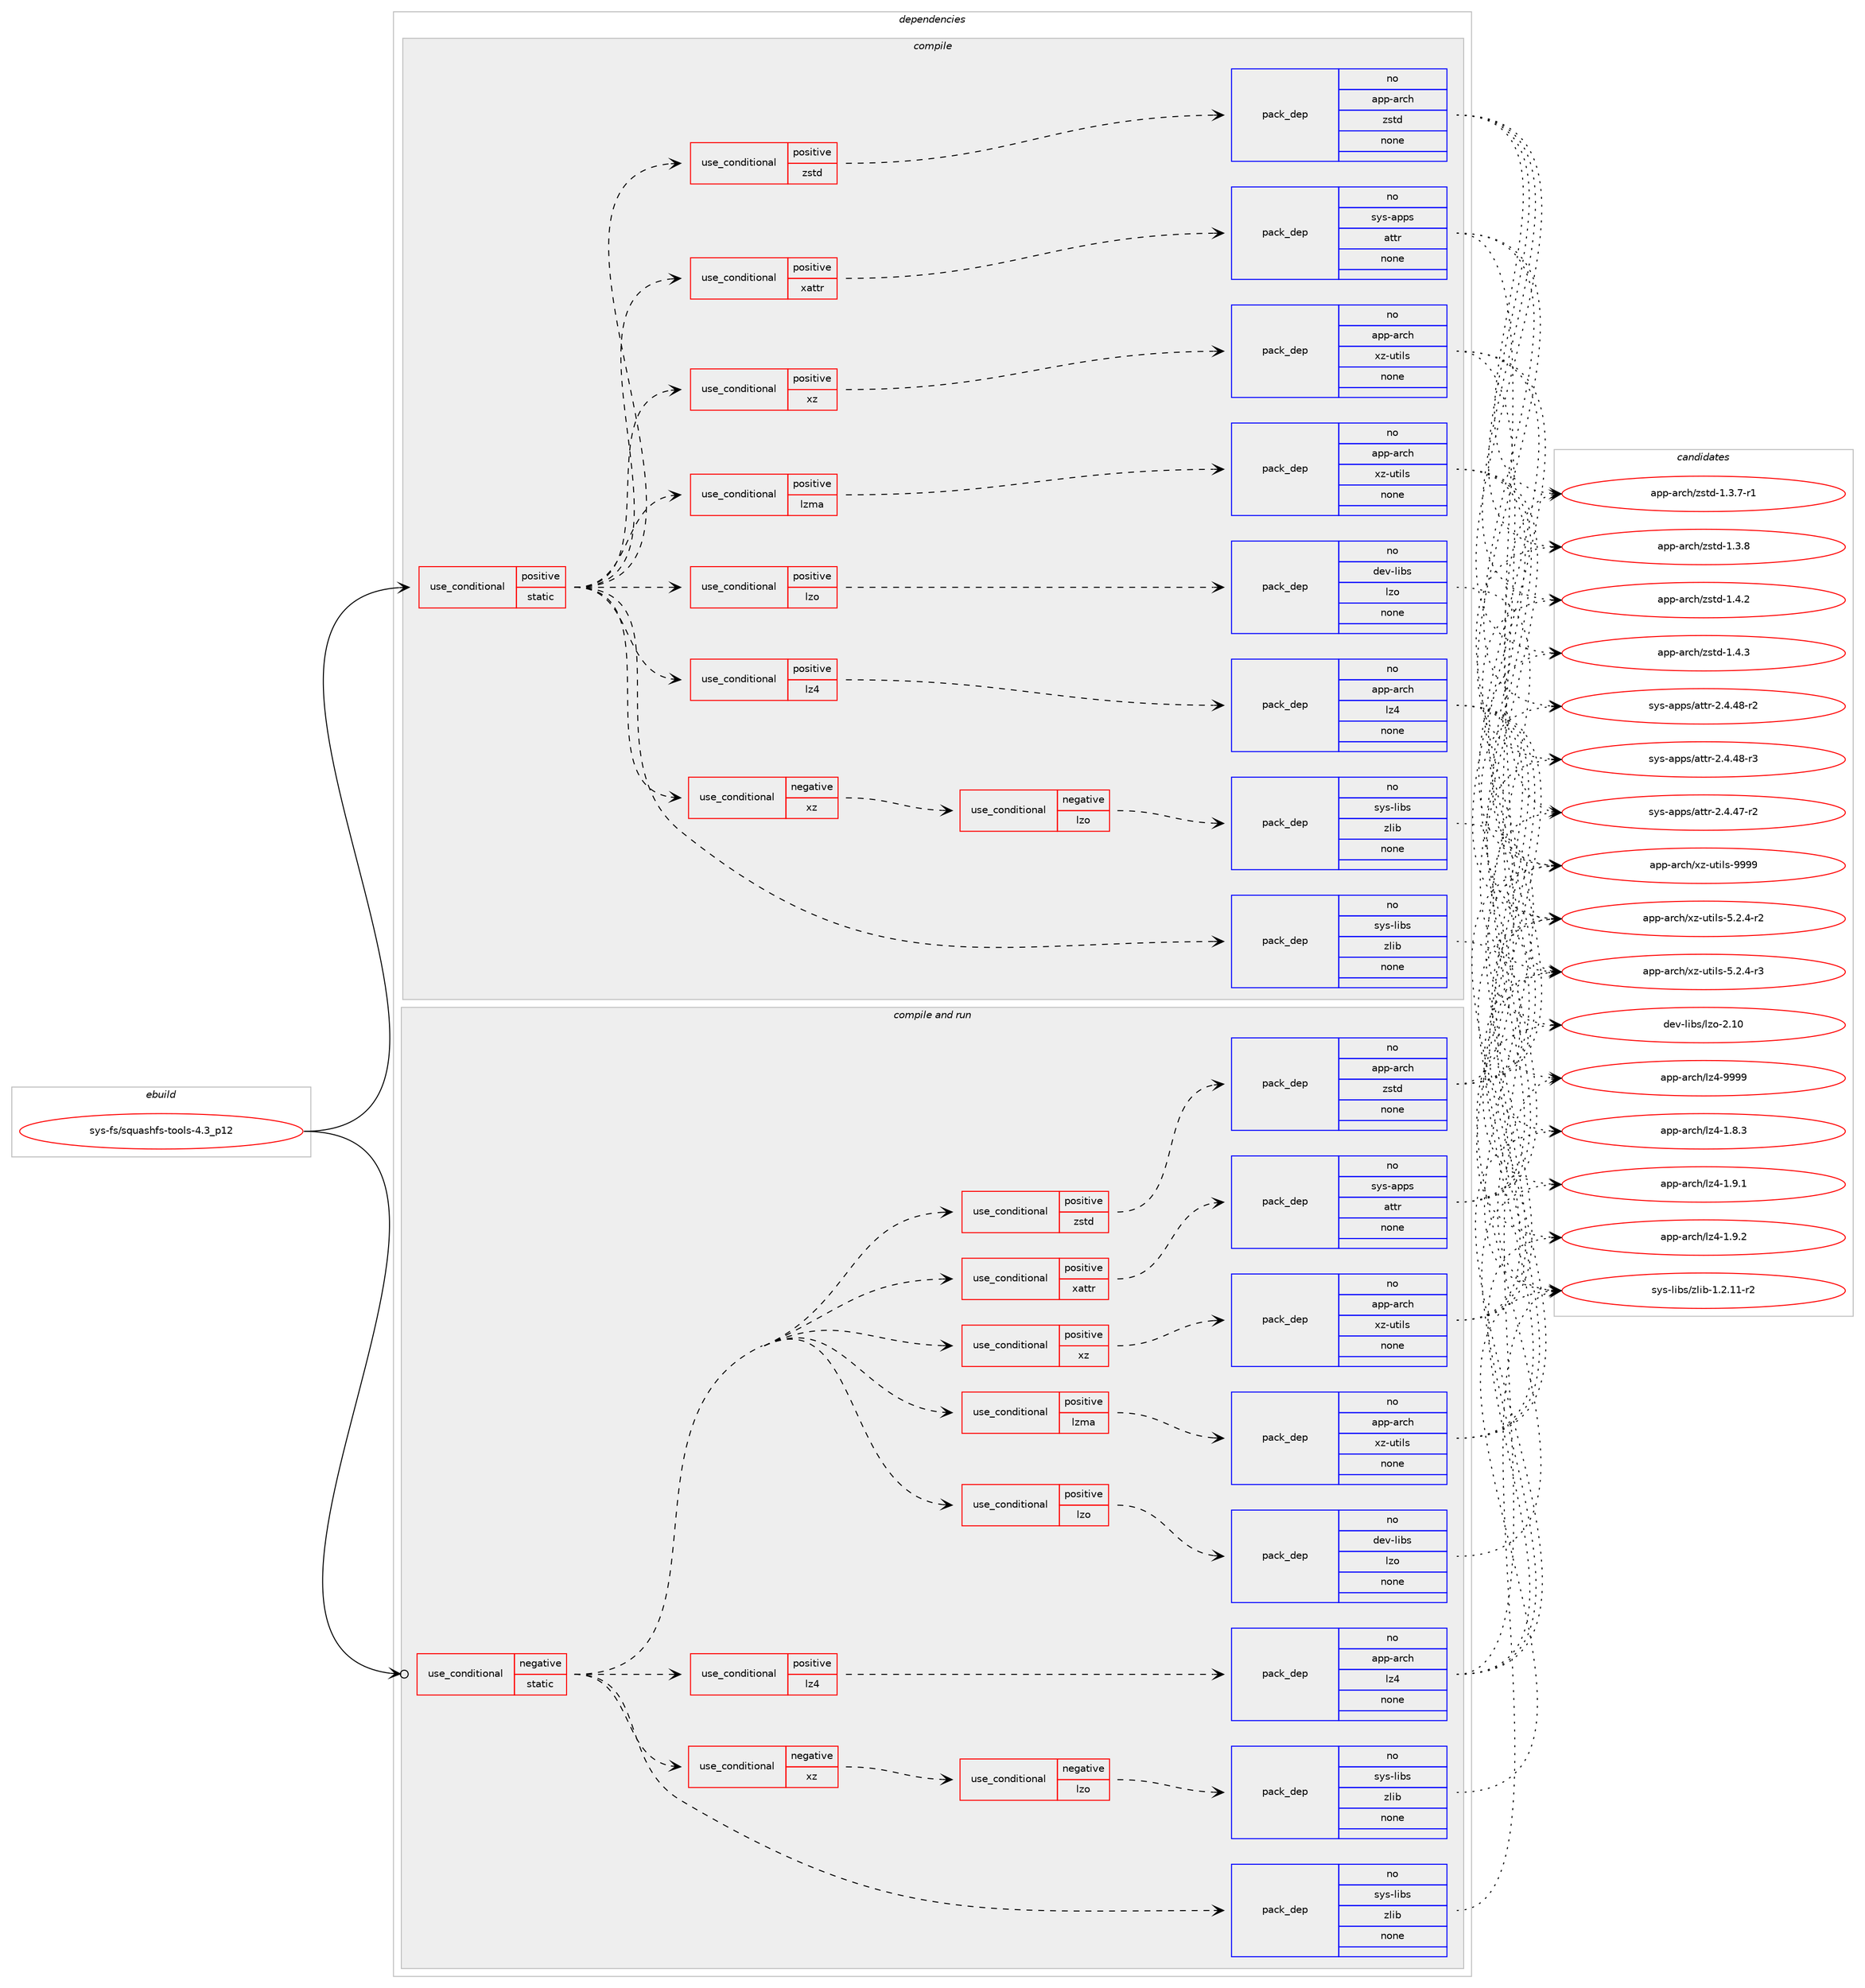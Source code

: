 digraph prolog {

# *************
# Graph options
# *************

newrank=true;
concentrate=true;
compound=true;
graph [rankdir=LR,fontname=Helvetica,fontsize=10,ranksep=1.5];#, ranksep=2.5, nodesep=0.2];
edge  [arrowhead=vee];
node  [fontname=Helvetica,fontsize=10];

# **********
# The ebuild
# **********

subgraph cluster_leftcol {
color=gray;
rank=same;
label=<<i>ebuild</i>>;
id [label="sys-fs/squashfs-tools-4.3_p12", color=red, width=4, href="../sys-fs/squashfs-tools-4.3_p12.svg"];
}

# ****************
# The dependencies
# ****************

subgraph cluster_midcol {
color=gray;
label=<<i>dependencies</i>>;
subgraph cluster_compile {
fillcolor="#eeeeee";
style=filled;
label=<<i>compile</i>>;
subgraph cond214592 {
dependency892906 [label=<<TABLE BORDER="0" CELLBORDER="1" CELLSPACING="0" CELLPADDING="4"><TR><TD ROWSPAN="3" CELLPADDING="10">use_conditional</TD></TR><TR><TD>positive</TD></TR><TR><TD>static</TD></TR></TABLE>>, shape=none, color=red];
subgraph pack662654 {
dependency892907 [label=<<TABLE BORDER="0" CELLBORDER="1" CELLSPACING="0" CELLPADDING="4" WIDTH="220"><TR><TD ROWSPAN="6" CELLPADDING="30">pack_dep</TD></TR><TR><TD WIDTH="110">no</TD></TR><TR><TD>sys-libs</TD></TR><TR><TD>zlib</TD></TR><TR><TD>none</TD></TR><TR><TD></TD></TR></TABLE>>, shape=none, color=blue];
}
dependency892906:e -> dependency892907:w [weight=20,style="dashed",arrowhead="vee"];
subgraph cond214593 {
dependency892908 [label=<<TABLE BORDER="0" CELLBORDER="1" CELLSPACING="0" CELLPADDING="4"><TR><TD ROWSPAN="3" CELLPADDING="10">use_conditional</TD></TR><TR><TD>negative</TD></TR><TR><TD>xz</TD></TR></TABLE>>, shape=none, color=red];
subgraph cond214594 {
dependency892909 [label=<<TABLE BORDER="0" CELLBORDER="1" CELLSPACING="0" CELLPADDING="4"><TR><TD ROWSPAN="3" CELLPADDING="10">use_conditional</TD></TR><TR><TD>negative</TD></TR><TR><TD>lzo</TD></TR></TABLE>>, shape=none, color=red];
subgraph pack662655 {
dependency892910 [label=<<TABLE BORDER="0" CELLBORDER="1" CELLSPACING="0" CELLPADDING="4" WIDTH="220"><TR><TD ROWSPAN="6" CELLPADDING="30">pack_dep</TD></TR><TR><TD WIDTH="110">no</TD></TR><TR><TD>sys-libs</TD></TR><TR><TD>zlib</TD></TR><TR><TD>none</TD></TR><TR><TD></TD></TR></TABLE>>, shape=none, color=blue];
}
dependency892909:e -> dependency892910:w [weight=20,style="dashed",arrowhead="vee"];
}
dependency892908:e -> dependency892909:w [weight=20,style="dashed",arrowhead="vee"];
}
dependency892906:e -> dependency892908:w [weight=20,style="dashed",arrowhead="vee"];
subgraph cond214595 {
dependency892911 [label=<<TABLE BORDER="0" CELLBORDER="1" CELLSPACING="0" CELLPADDING="4"><TR><TD ROWSPAN="3" CELLPADDING="10">use_conditional</TD></TR><TR><TD>positive</TD></TR><TR><TD>lz4</TD></TR></TABLE>>, shape=none, color=red];
subgraph pack662656 {
dependency892912 [label=<<TABLE BORDER="0" CELLBORDER="1" CELLSPACING="0" CELLPADDING="4" WIDTH="220"><TR><TD ROWSPAN="6" CELLPADDING="30">pack_dep</TD></TR><TR><TD WIDTH="110">no</TD></TR><TR><TD>app-arch</TD></TR><TR><TD>lz4</TD></TR><TR><TD>none</TD></TR><TR><TD></TD></TR></TABLE>>, shape=none, color=blue];
}
dependency892911:e -> dependency892912:w [weight=20,style="dashed",arrowhead="vee"];
}
dependency892906:e -> dependency892911:w [weight=20,style="dashed",arrowhead="vee"];
subgraph cond214596 {
dependency892913 [label=<<TABLE BORDER="0" CELLBORDER="1" CELLSPACING="0" CELLPADDING="4"><TR><TD ROWSPAN="3" CELLPADDING="10">use_conditional</TD></TR><TR><TD>positive</TD></TR><TR><TD>lzma</TD></TR></TABLE>>, shape=none, color=red];
subgraph pack662657 {
dependency892914 [label=<<TABLE BORDER="0" CELLBORDER="1" CELLSPACING="0" CELLPADDING="4" WIDTH="220"><TR><TD ROWSPAN="6" CELLPADDING="30">pack_dep</TD></TR><TR><TD WIDTH="110">no</TD></TR><TR><TD>app-arch</TD></TR><TR><TD>xz-utils</TD></TR><TR><TD>none</TD></TR><TR><TD></TD></TR></TABLE>>, shape=none, color=blue];
}
dependency892913:e -> dependency892914:w [weight=20,style="dashed",arrowhead="vee"];
}
dependency892906:e -> dependency892913:w [weight=20,style="dashed",arrowhead="vee"];
subgraph cond214597 {
dependency892915 [label=<<TABLE BORDER="0" CELLBORDER="1" CELLSPACING="0" CELLPADDING="4"><TR><TD ROWSPAN="3" CELLPADDING="10">use_conditional</TD></TR><TR><TD>positive</TD></TR><TR><TD>lzo</TD></TR></TABLE>>, shape=none, color=red];
subgraph pack662658 {
dependency892916 [label=<<TABLE BORDER="0" CELLBORDER="1" CELLSPACING="0" CELLPADDING="4" WIDTH="220"><TR><TD ROWSPAN="6" CELLPADDING="30">pack_dep</TD></TR><TR><TD WIDTH="110">no</TD></TR><TR><TD>dev-libs</TD></TR><TR><TD>lzo</TD></TR><TR><TD>none</TD></TR><TR><TD></TD></TR></TABLE>>, shape=none, color=blue];
}
dependency892915:e -> dependency892916:w [weight=20,style="dashed",arrowhead="vee"];
}
dependency892906:e -> dependency892915:w [weight=20,style="dashed",arrowhead="vee"];
subgraph cond214598 {
dependency892917 [label=<<TABLE BORDER="0" CELLBORDER="1" CELLSPACING="0" CELLPADDING="4"><TR><TD ROWSPAN="3" CELLPADDING="10">use_conditional</TD></TR><TR><TD>positive</TD></TR><TR><TD>xattr</TD></TR></TABLE>>, shape=none, color=red];
subgraph pack662659 {
dependency892918 [label=<<TABLE BORDER="0" CELLBORDER="1" CELLSPACING="0" CELLPADDING="4" WIDTH="220"><TR><TD ROWSPAN="6" CELLPADDING="30">pack_dep</TD></TR><TR><TD WIDTH="110">no</TD></TR><TR><TD>sys-apps</TD></TR><TR><TD>attr</TD></TR><TR><TD>none</TD></TR><TR><TD></TD></TR></TABLE>>, shape=none, color=blue];
}
dependency892917:e -> dependency892918:w [weight=20,style="dashed",arrowhead="vee"];
}
dependency892906:e -> dependency892917:w [weight=20,style="dashed",arrowhead="vee"];
subgraph cond214599 {
dependency892919 [label=<<TABLE BORDER="0" CELLBORDER="1" CELLSPACING="0" CELLPADDING="4"><TR><TD ROWSPAN="3" CELLPADDING="10">use_conditional</TD></TR><TR><TD>positive</TD></TR><TR><TD>xz</TD></TR></TABLE>>, shape=none, color=red];
subgraph pack662660 {
dependency892920 [label=<<TABLE BORDER="0" CELLBORDER="1" CELLSPACING="0" CELLPADDING="4" WIDTH="220"><TR><TD ROWSPAN="6" CELLPADDING="30">pack_dep</TD></TR><TR><TD WIDTH="110">no</TD></TR><TR><TD>app-arch</TD></TR><TR><TD>xz-utils</TD></TR><TR><TD>none</TD></TR><TR><TD></TD></TR></TABLE>>, shape=none, color=blue];
}
dependency892919:e -> dependency892920:w [weight=20,style="dashed",arrowhead="vee"];
}
dependency892906:e -> dependency892919:w [weight=20,style="dashed",arrowhead="vee"];
subgraph cond214600 {
dependency892921 [label=<<TABLE BORDER="0" CELLBORDER="1" CELLSPACING="0" CELLPADDING="4"><TR><TD ROWSPAN="3" CELLPADDING="10">use_conditional</TD></TR><TR><TD>positive</TD></TR><TR><TD>zstd</TD></TR></TABLE>>, shape=none, color=red];
subgraph pack662661 {
dependency892922 [label=<<TABLE BORDER="0" CELLBORDER="1" CELLSPACING="0" CELLPADDING="4" WIDTH="220"><TR><TD ROWSPAN="6" CELLPADDING="30">pack_dep</TD></TR><TR><TD WIDTH="110">no</TD></TR><TR><TD>app-arch</TD></TR><TR><TD>zstd</TD></TR><TR><TD>none</TD></TR><TR><TD></TD></TR></TABLE>>, shape=none, color=blue];
}
dependency892921:e -> dependency892922:w [weight=20,style="dashed",arrowhead="vee"];
}
dependency892906:e -> dependency892921:w [weight=20,style="dashed",arrowhead="vee"];
}
id:e -> dependency892906:w [weight=20,style="solid",arrowhead="vee"];
}
subgraph cluster_compileandrun {
fillcolor="#eeeeee";
style=filled;
label=<<i>compile and run</i>>;
subgraph cond214601 {
dependency892923 [label=<<TABLE BORDER="0" CELLBORDER="1" CELLSPACING="0" CELLPADDING="4"><TR><TD ROWSPAN="3" CELLPADDING="10">use_conditional</TD></TR><TR><TD>negative</TD></TR><TR><TD>static</TD></TR></TABLE>>, shape=none, color=red];
subgraph pack662662 {
dependency892924 [label=<<TABLE BORDER="0" CELLBORDER="1" CELLSPACING="0" CELLPADDING="4" WIDTH="220"><TR><TD ROWSPAN="6" CELLPADDING="30">pack_dep</TD></TR><TR><TD WIDTH="110">no</TD></TR><TR><TD>sys-libs</TD></TR><TR><TD>zlib</TD></TR><TR><TD>none</TD></TR><TR><TD></TD></TR></TABLE>>, shape=none, color=blue];
}
dependency892923:e -> dependency892924:w [weight=20,style="dashed",arrowhead="vee"];
subgraph cond214602 {
dependency892925 [label=<<TABLE BORDER="0" CELLBORDER="1" CELLSPACING="0" CELLPADDING="4"><TR><TD ROWSPAN="3" CELLPADDING="10">use_conditional</TD></TR><TR><TD>negative</TD></TR><TR><TD>xz</TD></TR></TABLE>>, shape=none, color=red];
subgraph cond214603 {
dependency892926 [label=<<TABLE BORDER="0" CELLBORDER="1" CELLSPACING="0" CELLPADDING="4"><TR><TD ROWSPAN="3" CELLPADDING="10">use_conditional</TD></TR><TR><TD>negative</TD></TR><TR><TD>lzo</TD></TR></TABLE>>, shape=none, color=red];
subgraph pack662663 {
dependency892927 [label=<<TABLE BORDER="0" CELLBORDER="1" CELLSPACING="0" CELLPADDING="4" WIDTH="220"><TR><TD ROWSPAN="6" CELLPADDING="30">pack_dep</TD></TR><TR><TD WIDTH="110">no</TD></TR><TR><TD>sys-libs</TD></TR><TR><TD>zlib</TD></TR><TR><TD>none</TD></TR><TR><TD></TD></TR></TABLE>>, shape=none, color=blue];
}
dependency892926:e -> dependency892927:w [weight=20,style="dashed",arrowhead="vee"];
}
dependency892925:e -> dependency892926:w [weight=20,style="dashed",arrowhead="vee"];
}
dependency892923:e -> dependency892925:w [weight=20,style="dashed",arrowhead="vee"];
subgraph cond214604 {
dependency892928 [label=<<TABLE BORDER="0" CELLBORDER="1" CELLSPACING="0" CELLPADDING="4"><TR><TD ROWSPAN="3" CELLPADDING="10">use_conditional</TD></TR><TR><TD>positive</TD></TR><TR><TD>lz4</TD></TR></TABLE>>, shape=none, color=red];
subgraph pack662664 {
dependency892929 [label=<<TABLE BORDER="0" CELLBORDER="1" CELLSPACING="0" CELLPADDING="4" WIDTH="220"><TR><TD ROWSPAN="6" CELLPADDING="30">pack_dep</TD></TR><TR><TD WIDTH="110">no</TD></TR><TR><TD>app-arch</TD></TR><TR><TD>lz4</TD></TR><TR><TD>none</TD></TR><TR><TD></TD></TR></TABLE>>, shape=none, color=blue];
}
dependency892928:e -> dependency892929:w [weight=20,style="dashed",arrowhead="vee"];
}
dependency892923:e -> dependency892928:w [weight=20,style="dashed",arrowhead="vee"];
subgraph cond214605 {
dependency892930 [label=<<TABLE BORDER="0" CELLBORDER="1" CELLSPACING="0" CELLPADDING="4"><TR><TD ROWSPAN="3" CELLPADDING="10">use_conditional</TD></TR><TR><TD>positive</TD></TR><TR><TD>lzma</TD></TR></TABLE>>, shape=none, color=red];
subgraph pack662665 {
dependency892931 [label=<<TABLE BORDER="0" CELLBORDER="1" CELLSPACING="0" CELLPADDING="4" WIDTH="220"><TR><TD ROWSPAN="6" CELLPADDING="30">pack_dep</TD></TR><TR><TD WIDTH="110">no</TD></TR><TR><TD>app-arch</TD></TR><TR><TD>xz-utils</TD></TR><TR><TD>none</TD></TR><TR><TD></TD></TR></TABLE>>, shape=none, color=blue];
}
dependency892930:e -> dependency892931:w [weight=20,style="dashed",arrowhead="vee"];
}
dependency892923:e -> dependency892930:w [weight=20,style="dashed",arrowhead="vee"];
subgraph cond214606 {
dependency892932 [label=<<TABLE BORDER="0" CELLBORDER="1" CELLSPACING="0" CELLPADDING="4"><TR><TD ROWSPAN="3" CELLPADDING="10">use_conditional</TD></TR><TR><TD>positive</TD></TR><TR><TD>lzo</TD></TR></TABLE>>, shape=none, color=red];
subgraph pack662666 {
dependency892933 [label=<<TABLE BORDER="0" CELLBORDER="1" CELLSPACING="0" CELLPADDING="4" WIDTH="220"><TR><TD ROWSPAN="6" CELLPADDING="30">pack_dep</TD></TR><TR><TD WIDTH="110">no</TD></TR><TR><TD>dev-libs</TD></TR><TR><TD>lzo</TD></TR><TR><TD>none</TD></TR><TR><TD></TD></TR></TABLE>>, shape=none, color=blue];
}
dependency892932:e -> dependency892933:w [weight=20,style="dashed",arrowhead="vee"];
}
dependency892923:e -> dependency892932:w [weight=20,style="dashed",arrowhead="vee"];
subgraph cond214607 {
dependency892934 [label=<<TABLE BORDER="0" CELLBORDER="1" CELLSPACING="0" CELLPADDING="4"><TR><TD ROWSPAN="3" CELLPADDING="10">use_conditional</TD></TR><TR><TD>positive</TD></TR><TR><TD>xattr</TD></TR></TABLE>>, shape=none, color=red];
subgraph pack662667 {
dependency892935 [label=<<TABLE BORDER="0" CELLBORDER="1" CELLSPACING="0" CELLPADDING="4" WIDTH="220"><TR><TD ROWSPAN="6" CELLPADDING="30">pack_dep</TD></TR><TR><TD WIDTH="110">no</TD></TR><TR><TD>sys-apps</TD></TR><TR><TD>attr</TD></TR><TR><TD>none</TD></TR><TR><TD></TD></TR></TABLE>>, shape=none, color=blue];
}
dependency892934:e -> dependency892935:w [weight=20,style="dashed",arrowhead="vee"];
}
dependency892923:e -> dependency892934:w [weight=20,style="dashed",arrowhead="vee"];
subgraph cond214608 {
dependency892936 [label=<<TABLE BORDER="0" CELLBORDER="1" CELLSPACING="0" CELLPADDING="4"><TR><TD ROWSPAN="3" CELLPADDING="10">use_conditional</TD></TR><TR><TD>positive</TD></TR><TR><TD>xz</TD></TR></TABLE>>, shape=none, color=red];
subgraph pack662668 {
dependency892937 [label=<<TABLE BORDER="0" CELLBORDER="1" CELLSPACING="0" CELLPADDING="4" WIDTH="220"><TR><TD ROWSPAN="6" CELLPADDING="30">pack_dep</TD></TR><TR><TD WIDTH="110">no</TD></TR><TR><TD>app-arch</TD></TR><TR><TD>xz-utils</TD></TR><TR><TD>none</TD></TR><TR><TD></TD></TR></TABLE>>, shape=none, color=blue];
}
dependency892936:e -> dependency892937:w [weight=20,style="dashed",arrowhead="vee"];
}
dependency892923:e -> dependency892936:w [weight=20,style="dashed",arrowhead="vee"];
subgraph cond214609 {
dependency892938 [label=<<TABLE BORDER="0" CELLBORDER="1" CELLSPACING="0" CELLPADDING="4"><TR><TD ROWSPAN="3" CELLPADDING="10">use_conditional</TD></TR><TR><TD>positive</TD></TR><TR><TD>zstd</TD></TR></TABLE>>, shape=none, color=red];
subgraph pack662669 {
dependency892939 [label=<<TABLE BORDER="0" CELLBORDER="1" CELLSPACING="0" CELLPADDING="4" WIDTH="220"><TR><TD ROWSPAN="6" CELLPADDING="30">pack_dep</TD></TR><TR><TD WIDTH="110">no</TD></TR><TR><TD>app-arch</TD></TR><TR><TD>zstd</TD></TR><TR><TD>none</TD></TR><TR><TD></TD></TR></TABLE>>, shape=none, color=blue];
}
dependency892938:e -> dependency892939:w [weight=20,style="dashed",arrowhead="vee"];
}
dependency892923:e -> dependency892938:w [weight=20,style="dashed",arrowhead="vee"];
}
id:e -> dependency892923:w [weight=20,style="solid",arrowhead="odotvee"];
}
subgraph cluster_run {
fillcolor="#eeeeee";
style=filled;
label=<<i>run</i>>;
}
}

# **************
# The candidates
# **************

subgraph cluster_choices {
rank=same;
color=gray;
label=<<i>candidates</i>>;

subgraph choice662654 {
color=black;
nodesep=1;
choice11512111545108105981154712210810598454946504649494511450 [label="sys-libs/zlib-1.2.11-r2", color=red, width=4,href="../sys-libs/zlib-1.2.11-r2.svg"];
dependency892907:e -> choice11512111545108105981154712210810598454946504649494511450:w [style=dotted,weight="100"];
}
subgraph choice662655 {
color=black;
nodesep=1;
choice11512111545108105981154712210810598454946504649494511450 [label="sys-libs/zlib-1.2.11-r2", color=red, width=4,href="../sys-libs/zlib-1.2.11-r2.svg"];
dependency892910:e -> choice11512111545108105981154712210810598454946504649494511450:w [style=dotted,weight="100"];
}
subgraph choice662656 {
color=black;
nodesep=1;
choice971121124597114991044710812252454946564651 [label="app-arch/lz4-1.8.3", color=red, width=4,href="../app-arch/lz4-1.8.3.svg"];
choice971121124597114991044710812252454946574649 [label="app-arch/lz4-1.9.1", color=red, width=4,href="../app-arch/lz4-1.9.1.svg"];
choice971121124597114991044710812252454946574650 [label="app-arch/lz4-1.9.2", color=red, width=4,href="../app-arch/lz4-1.9.2.svg"];
choice9711211245971149910447108122524557575757 [label="app-arch/lz4-9999", color=red, width=4,href="../app-arch/lz4-9999.svg"];
dependency892912:e -> choice971121124597114991044710812252454946564651:w [style=dotted,weight="100"];
dependency892912:e -> choice971121124597114991044710812252454946574649:w [style=dotted,weight="100"];
dependency892912:e -> choice971121124597114991044710812252454946574650:w [style=dotted,weight="100"];
dependency892912:e -> choice9711211245971149910447108122524557575757:w [style=dotted,weight="100"];
}
subgraph choice662657 {
color=black;
nodesep=1;
choice9711211245971149910447120122451171161051081154553465046524511450 [label="app-arch/xz-utils-5.2.4-r2", color=red, width=4,href="../app-arch/xz-utils-5.2.4-r2.svg"];
choice9711211245971149910447120122451171161051081154553465046524511451 [label="app-arch/xz-utils-5.2.4-r3", color=red, width=4,href="../app-arch/xz-utils-5.2.4-r3.svg"];
choice9711211245971149910447120122451171161051081154557575757 [label="app-arch/xz-utils-9999", color=red, width=4,href="../app-arch/xz-utils-9999.svg"];
dependency892914:e -> choice9711211245971149910447120122451171161051081154553465046524511450:w [style=dotted,weight="100"];
dependency892914:e -> choice9711211245971149910447120122451171161051081154553465046524511451:w [style=dotted,weight="100"];
dependency892914:e -> choice9711211245971149910447120122451171161051081154557575757:w [style=dotted,weight="100"];
}
subgraph choice662658 {
color=black;
nodesep=1;
choice1001011184510810598115471081221114550464948 [label="dev-libs/lzo-2.10", color=red, width=4,href="../dev-libs/lzo-2.10.svg"];
dependency892916:e -> choice1001011184510810598115471081221114550464948:w [style=dotted,weight="100"];
}
subgraph choice662659 {
color=black;
nodesep=1;
choice11512111545971121121154797116116114455046524652554511450 [label="sys-apps/attr-2.4.47-r2", color=red, width=4,href="../sys-apps/attr-2.4.47-r2.svg"];
choice11512111545971121121154797116116114455046524652564511450 [label="sys-apps/attr-2.4.48-r2", color=red, width=4,href="../sys-apps/attr-2.4.48-r2.svg"];
choice11512111545971121121154797116116114455046524652564511451 [label="sys-apps/attr-2.4.48-r3", color=red, width=4,href="../sys-apps/attr-2.4.48-r3.svg"];
dependency892918:e -> choice11512111545971121121154797116116114455046524652554511450:w [style=dotted,weight="100"];
dependency892918:e -> choice11512111545971121121154797116116114455046524652564511450:w [style=dotted,weight="100"];
dependency892918:e -> choice11512111545971121121154797116116114455046524652564511451:w [style=dotted,weight="100"];
}
subgraph choice662660 {
color=black;
nodesep=1;
choice9711211245971149910447120122451171161051081154553465046524511450 [label="app-arch/xz-utils-5.2.4-r2", color=red, width=4,href="../app-arch/xz-utils-5.2.4-r2.svg"];
choice9711211245971149910447120122451171161051081154553465046524511451 [label="app-arch/xz-utils-5.2.4-r3", color=red, width=4,href="../app-arch/xz-utils-5.2.4-r3.svg"];
choice9711211245971149910447120122451171161051081154557575757 [label="app-arch/xz-utils-9999", color=red, width=4,href="../app-arch/xz-utils-9999.svg"];
dependency892920:e -> choice9711211245971149910447120122451171161051081154553465046524511450:w [style=dotted,weight="100"];
dependency892920:e -> choice9711211245971149910447120122451171161051081154553465046524511451:w [style=dotted,weight="100"];
dependency892920:e -> choice9711211245971149910447120122451171161051081154557575757:w [style=dotted,weight="100"];
}
subgraph choice662661 {
color=black;
nodesep=1;
choice97112112459711499104471221151161004549465146554511449 [label="app-arch/zstd-1.3.7-r1", color=red, width=4,href="../app-arch/zstd-1.3.7-r1.svg"];
choice9711211245971149910447122115116100454946514656 [label="app-arch/zstd-1.3.8", color=red, width=4,href="../app-arch/zstd-1.3.8.svg"];
choice9711211245971149910447122115116100454946524650 [label="app-arch/zstd-1.4.2", color=red, width=4,href="../app-arch/zstd-1.4.2.svg"];
choice9711211245971149910447122115116100454946524651 [label="app-arch/zstd-1.4.3", color=red, width=4,href="../app-arch/zstd-1.4.3.svg"];
dependency892922:e -> choice97112112459711499104471221151161004549465146554511449:w [style=dotted,weight="100"];
dependency892922:e -> choice9711211245971149910447122115116100454946514656:w [style=dotted,weight="100"];
dependency892922:e -> choice9711211245971149910447122115116100454946524650:w [style=dotted,weight="100"];
dependency892922:e -> choice9711211245971149910447122115116100454946524651:w [style=dotted,weight="100"];
}
subgraph choice662662 {
color=black;
nodesep=1;
choice11512111545108105981154712210810598454946504649494511450 [label="sys-libs/zlib-1.2.11-r2", color=red, width=4,href="../sys-libs/zlib-1.2.11-r2.svg"];
dependency892924:e -> choice11512111545108105981154712210810598454946504649494511450:w [style=dotted,weight="100"];
}
subgraph choice662663 {
color=black;
nodesep=1;
choice11512111545108105981154712210810598454946504649494511450 [label="sys-libs/zlib-1.2.11-r2", color=red, width=4,href="../sys-libs/zlib-1.2.11-r2.svg"];
dependency892927:e -> choice11512111545108105981154712210810598454946504649494511450:w [style=dotted,weight="100"];
}
subgraph choice662664 {
color=black;
nodesep=1;
choice971121124597114991044710812252454946564651 [label="app-arch/lz4-1.8.3", color=red, width=4,href="../app-arch/lz4-1.8.3.svg"];
choice971121124597114991044710812252454946574649 [label="app-arch/lz4-1.9.1", color=red, width=4,href="../app-arch/lz4-1.9.1.svg"];
choice971121124597114991044710812252454946574650 [label="app-arch/lz4-1.9.2", color=red, width=4,href="../app-arch/lz4-1.9.2.svg"];
choice9711211245971149910447108122524557575757 [label="app-arch/lz4-9999", color=red, width=4,href="../app-arch/lz4-9999.svg"];
dependency892929:e -> choice971121124597114991044710812252454946564651:w [style=dotted,weight="100"];
dependency892929:e -> choice971121124597114991044710812252454946574649:w [style=dotted,weight="100"];
dependency892929:e -> choice971121124597114991044710812252454946574650:w [style=dotted,weight="100"];
dependency892929:e -> choice9711211245971149910447108122524557575757:w [style=dotted,weight="100"];
}
subgraph choice662665 {
color=black;
nodesep=1;
choice9711211245971149910447120122451171161051081154553465046524511450 [label="app-arch/xz-utils-5.2.4-r2", color=red, width=4,href="../app-arch/xz-utils-5.2.4-r2.svg"];
choice9711211245971149910447120122451171161051081154553465046524511451 [label="app-arch/xz-utils-5.2.4-r3", color=red, width=4,href="../app-arch/xz-utils-5.2.4-r3.svg"];
choice9711211245971149910447120122451171161051081154557575757 [label="app-arch/xz-utils-9999", color=red, width=4,href="../app-arch/xz-utils-9999.svg"];
dependency892931:e -> choice9711211245971149910447120122451171161051081154553465046524511450:w [style=dotted,weight="100"];
dependency892931:e -> choice9711211245971149910447120122451171161051081154553465046524511451:w [style=dotted,weight="100"];
dependency892931:e -> choice9711211245971149910447120122451171161051081154557575757:w [style=dotted,weight="100"];
}
subgraph choice662666 {
color=black;
nodesep=1;
choice1001011184510810598115471081221114550464948 [label="dev-libs/lzo-2.10", color=red, width=4,href="../dev-libs/lzo-2.10.svg"];
dependency892933:e -> choice1001011184510810598115471081221114550464948:w [style=dotted,weight="100"];
}
subgraph choice662667 {
color=black;
nodesep=1;
choice11512111545971121121154797116116114455046524652554511450 [label="sys-apps/attr-2.4.47-r2", color=red, width=4,href="../sys-apps/attr-2.4.47-r2.svg"];
choice11512111545971121121154797116116114455046524652564511450 [label="sys-apps/attr-2.4.48-r2", color=red, width=4,href="../sys-apps/attr-2.4.48-r2.svg"];
choice11512111545971121121154797116116114455046524652564511451 [label="sys-apps/attr-2.4.48-r3", color=red, width=4,href="../sys-apps/attr-2.4.48-r3.svg"];
dependency892935:e -> choice11512111545971121121154797116116114455046524652554511450:w [style=dotted,weight="100"];
dependency892935:e -> choice11512111545971121121154797116116114455046524652564511450:w [style=dotted,weight="100"];
dependency892935:e -> choice11512111545971121121154797116116114455046524652564511451:w [style=dotted,weight="100"];
}
subgraph choice662668 {
color=black;
nodesep=1;
choice9711211245971149910447120122451171161051081154553465046524511450 [label="app-arch/xz-utils-5.2.4-r2", color=red, width=4,href="../app-arch/xz-utils-5.2.4-r2.svg"];
choice9711211245971149910447120122451171161051081154553465046524511451 [label="app-arch/xz-utils-5.2.4-r3", color=red, width=4,href="../app-arch/xz-utils-5.2.4-r3.svg"];
choice9711211245971149910447120122451171161051081154557575757 [label="app-arch/xz-utils-9999", color=red, width=4,href="../app-arch/xz-utils-9999.svg"];
dependency892937:e -> choice9711211245971149910447120122451171161051081154553465046524511450:w [style=dotted,weight="100"];
dependency892937:e -> choice9711211245971149910447120122451171161051081154553465046524511451:w [style=dotted,weight="100"];
dependency892937:e -> choice9711211245971149910447120122451171161051081154557575757:w [style=dotted,weight="100"];
}
subgraph choice662669 {
color=black;
nodesep=1;
choice97112112459711499104471221151161004549465146554511449 [label="app-arch/zstd-1.3.7-r1", color=red, width=4,href="../app-arch/zstd-1.3.7-r1.svg"];
choice9711211245971149910447122115116100454946514656 [label="app-arch/zstd-1.3.8", color=red, width=4,href="../app-arch/zstd-1.3.8.svg"];
choice9711211245971149910447122115116100454946524650 [label="app-arch/zstd-1.4.2", color=red, width=4,href="../app-arch/zstd-1.4.2.svg"];
choice9711211245971149910447122115116100454946524651 [label="app-arch/zstd-1.4.3", color=red, width=4,href="../app-arch/zstd-1.4.3.svg"];
dependency892939:e -> choice97112112459711499104471221151161004549465146554511449:w [style=dotted,weight="100"];
dependency892939:e -> choice9711211245971149910447122115116100454946514656:w [style=dotted,weight="100"];
dependency892939:e -> choice9711211245971149910447122115116100454946524650:w [style=dotted,weight="100"];
dependency892939:e -> choice9711211245971149910447122115116100454946524651:w [style=dotted,weight="100"];
}
}

}
